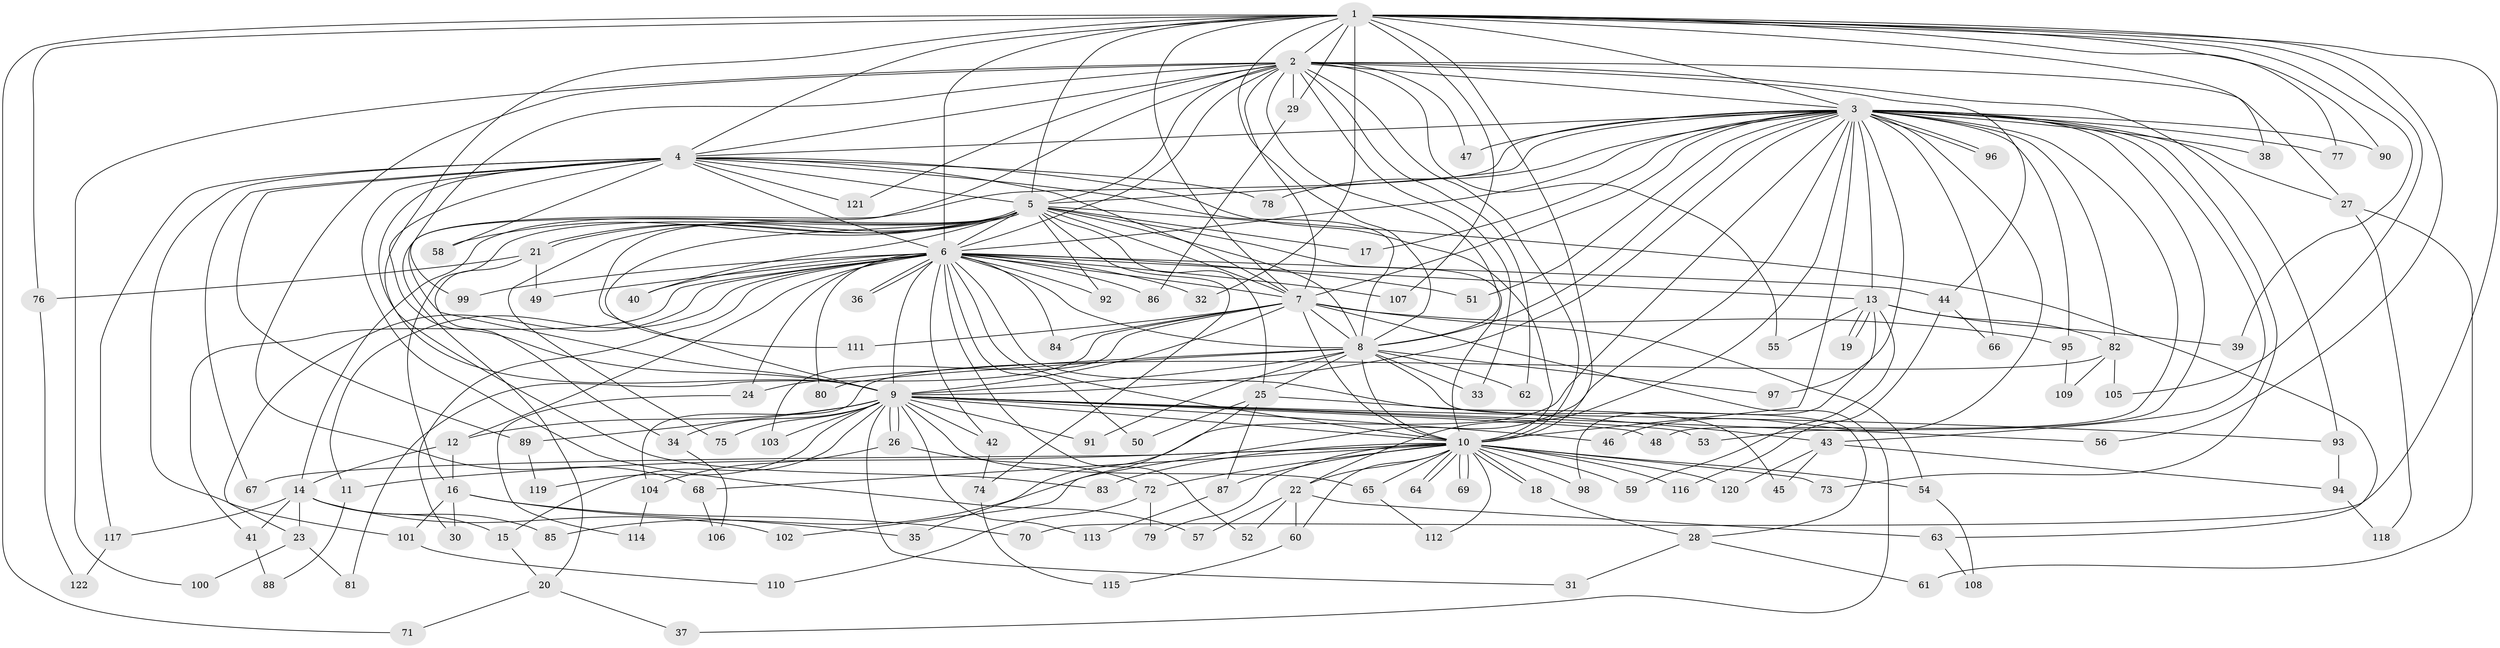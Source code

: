 // Generated by graph-tools (version 1.1) at 2025/13/03/09/25 04:13:44]
// undirected, 122 vertices, 269 edges
graph export_dot {
graph [start="1"]
  node [color=gray90,style=filled];
  1;
  2;
  3;
  4;
  5;
  6;
  7;
  8;
  9;
  10;
  11;
  12;
  13;
  14;
  15;
  16;
  17;
  18;
  19;
  20;
  21;
  22;
  23;
  24;
  25;
  26;
  27;
  28;
  29;
  30;
  31;
  32;
  33;
  34;
  35;
  36;
  37;
  38;
  39;
  40;
  41;
  42;
  43;
  44;
  45;
  46;
  47;
  48;
  49;
  50;
  51;
  52;
  53;
  54;
  55;
  56;
  57;
  58;
  59;
  60;
  61;
  62;
  63;
  64;
  65;
  66;
  67;
  68;
  69;
  70;
  71;
  72;
  73;
  74;
  75;
  76;
  77;
  78;
  79;
  80;
  81;
  82;
  83;
  84;
  85;
  86;
  87;
  88;
  89;
  90;
  91;
  92;
  93;
  94;
  95;
  96;
  97;
  98;
  99;
  100;
  101;
  102;
  103;
  104;
  105;
  106;
  107;
  108;
  109;
  110;
  111;
  112;
  113;
  114;
  115;
  116;
  117;
  118;
  119;
  120;
  121;
  122;
  1 -- 2;
  1 -- 3;
  1 -- 4;
  1 -- 5;
  1 -- 6;
  1 -- 7;
  1 -- 8;
  1 -- 9;
  1 -- 10;
  1 -- 29;
  1 -- 32;
  1 -- 38;
  1 -- 39;
  1 -- 56;
  1 -- 70;
  1 -- 71;
  1 -- 76;
  1 -- 77;
  1 -- 90;
  1 -- 105;
  1 -- 107;
  2 -- 3;
  2 -- 4;
  2 -- 5;
  2 -- 6;
  2 -- 7;
  2 -- 8;
  2 -- 9;
  2 -- 10;
  2 -- 27;
  2 -- 29;
  2 -- 33;
  2 -- 44;
  2 -- 47;
  2 -- 55;
  2 -- 62;
  2 -- 68;
  2 -- 93;
  2 -- 99;
  2 -- 100;
  2 -- 121;
  3 -- 4;
  3 -- 5;
  3 -- 6;
  3 -- 7;
  3 -- 8;
  3 -- 9;
  3 -- 10;
  3 -- 13;
  3 -- 17;
  3 -- 20;
  3 -- 22;
  3 -- 27;
  3 -- 38;
  3 -- 43;
  3 -- 46;
  3 -- 47;
  3 -- 48;
  3 -- 51;
  3 -- 53;
  3 -- 66;
  3 -- 73;
  3 -- 77;
  3 -- 78;
  3 -- 82;
  3 -- 85;
  3 -- 90;
  3 -- 95;
  3 -- 96;
  3 -- 96;
  3 -- 97;
  3 -- 102;
  4 -- 5;
  4 -- 6;
  4 -- 7;
  4 -- 8;
  4 -- 9;
  4 -- 10;
  4 -- 57;
  4 -- 58;
  4 -- 67;
  4 -- 78;
  4 -- 83;
  4 -- 89;
  4 -- 101;
  4 -- 117;
  4 -- 121;
  5 -- 6;
  5 -- 7;
  5 -- 8;
  5 -- 9;
  5 -- 10;
  5 -- 14;
  5 -- 16;
  5 -- 17;
  5 -- 21;
  5 -- 21;
  5 -- 25;
  5 -- 40;
  5 -- 58;
  5 -- 63;
  5 -- 74;
  5 -- 75;
  5 -- 92;
  5 -- 111;
  6 -- 7;
  6 -- 8;
  6 -- 9;
  6 -- 10;
  6 -- 11;
  6 -- 12;
  6 -- 13;
  6 -- 23;
  6 -- 24;
  6 -- 30;
  6 -- 32;
  6 -- 36;
  6 -- 36;
  6 -- 40;
  6 -- 41;
  6 -- 42;
  6 -- 44;
  6 -- 45;
  6 -- 49;
  6 -- 50;
  6 -- 51;
  6 -- 52;
  6 -- 80;
  6 -- 84;
  6 -- 86;
  6 -- 92;
  6 -- 99;
  6 -- 107;
  7 -- 8;
  7 -- 9;
  7 -- 10;
  7 -- 37;
  7 -- 54;
  7 -- 81;
  7 -- 84;
  7 -- 95;
  7 -- 103;
  7 -- 111;
  8 -- 9;
  8 -- 10;
  8 -- 24;
  8 -- 25;
  8 -- 28;
  8 -- 33;
  8 -- 62;
  8 -- 80;
  8 -- 91;
  8 -- 97;
  9 -- 10;
  9 -- 12;
  9 -- 15;
  9 -- 26;
  9 -- 26;
  9 -- 31;
  9 -- 34;
  9 -- 42;
  9 -- 46;
  9 -- 48;
  9 -- 53;
  9 -- 56;
  9 -- 65;
  9 -- 75;
  9 -- 89;
  9 -- 91;
  9 -- 93;
  9 -- 103;
  9 -- 113;
  9 -- 119;
  10 -- 11;
  10 -- 18;
  10 -- 18;
  10 -- 22;
  10 -- 54;
  10 -- 59;
  10 -- 60;
  10 -- 64;
  10 -- 64;
  10 -- 65;
  10 -- 67;
  10 -- 68;
  10 -- 69;
  10 -- 69;
  10 -- 72;
  10 -- 73;
  10 -- 79;
  10 -- 83;
  10 -- 87;
  10 -- 98;
  10 -- 112;
  10 -- 116;
  10 -- 120;
  11 -- 88;
  12 -- 14;
  12 -- 16;
  13 -- 19;
  13 -- 19;
  13 -- 39;
  13 -- 55;
  13 -- 59;
  13 -- 82;
  13 -- 98;
  14 -- 15;
  14 -- 23;
  14 -- 41;
  14 -- 85;
  14 -- 102;
  14 -- 117;
  15 -- 20;
  16 -- 30;
  16 -- 35;
  16 -- 70;
  16 -- 101;
  18 -- 28;
  20 -- 37;
  20 -- 71;
  21 -- 34;
  21 -- 49;
  21 -- 76;
  22 -- 52;
  22 -- 57;
  22 -- 60;
  22 -- 63;
  23 -- 81;
  23 -- 100;
  24 -- 114;
  25 -- 35;
  25 -- 43;
  25 -- 50;
  25 -- 87;
  26 -- 72;
  26 -- 104;
  27 -- 61;
  27 -- 118;
  28 -- 31;
  28 -- 61;
  29 -- 86;
  34 -- 106;
  41 -- 88;
  42 -- 74;
  43 -- 45;
  43 -- 94;
  43 -- 120;
  44 -- 66;
  44 -- 116;
  54 -- 108;
  60 -- 115;
  63 -- 108;
  65 -- 112;
  68 -- 106;
  72 -- 79;
  72 -- 110;
  74 -- 115;
  76 -- 122;
  82 -- 104;
  82 -- 105;
  82 -- 109;
  87 -- 113;
  89 -- 119;
  93 -- 94;
  94 -- 118;
  95 -- 109;
  101 -- 110;
  104 -- 114;
  117 -- 122;
}
